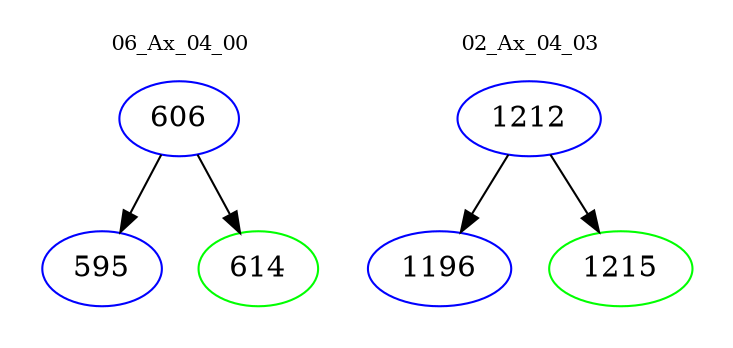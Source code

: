 digraph{
subgraph cluster_0 {
color = white
label = "06_Ax_04_00";
fontsize=10;
T0_606 [label="606", color="blue"]
T0_606 -> T0_595 [color="black"]
T0_595 [label="595", color="blue"]
T0_606 -> T0_614 [color="black"]
T0_614 [label="614", color="green"]
}
subgraph cluster_1 {
color = white
label = "02_Ax_04_03";
fontsize=10;
T1_1212 [label="1212", color="blue"]
T1_1212 -> T1_1196 [color="black"]
T1_1196 [label="1196", color="blue"]
T1_1212 -> T1_1215 [color="black"]
T1_1215 [label="1215", color="green"]
}
}
